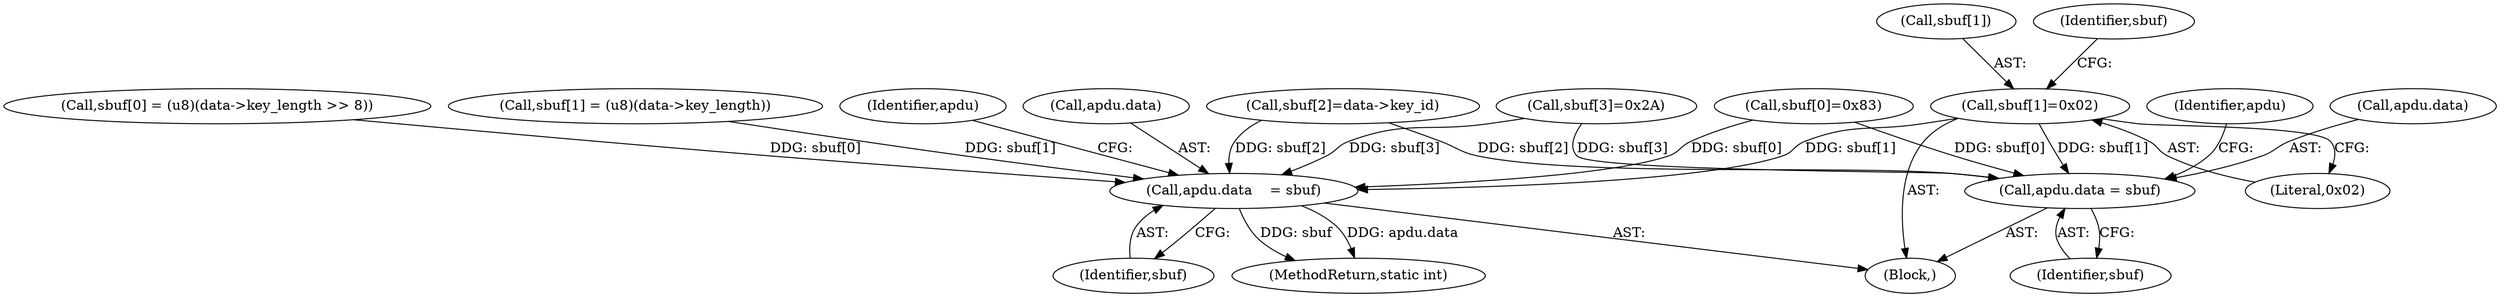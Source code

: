 digraph "0_OpenSC_8fe377e93b4b56060e5bbfb6f3142ceaeca744fa_5@array" {
"1000144" [label="(Call,sbuf[1]=0x02)"];
"1000161" [label="(Call,apdu.data = sbuf)"];
"1000245" [label="(Call,apdu.data    = sbuf)"];
"1000249" [label="(Identifier,sbuf)"];
"1000246" [label="(Call,apdu.data)"];
"1000156" [label="(Call,sbuf[3]=0x2A)"];
"1000145" [label="(Call,sbuf[1])"];
"1000107" [label="(Block,)"];
"1000149" [label="(Call,sbuf[2]=data->key_id)"];
"1000148" [label="(Literal,0x02)"];
"1000236" [label="(Call,sbuf[1] = (u8)(data->key_length))"];
"1000168" [label="(Identifier,apdu)"];
"1000151" [label="(Identifier,sbuf)"];
"1000144" [label="(Call,sbuf[1]=0x02)"];
"1000161" [label="(Call,apdu.data = sbuf)"];
"1000252" [label="(Identifier,apdu)"];
"1000245" [label="(Call,apdu.data    = sbuf)"];
"1000165" [label="(Identifier,sbuf)"];
"1000444" [label="(MethodReturn,static int)"];
"1000139" [label="(Call,sbuf[0]=0x83)"];
"1000225" [label="(Call,sbuf[0] = (u8)(data->key_length >> 8))"];
"1000162" [label="(Call,apdu.data)"];
"1000144" -> "1000107"  [label="AST: "];
"1000144" -> "1000148"  [label="CFG: "];
"1000145" -> "1000144"  [label="AST: "];
"1000148" -> "1000144"  [label="AST: "];
"1000151" -> "1000144"  [label="CFG: "];
"1000144" -> "1000161"  [label="DDG: sbuf[1]"];
"1000144" -> "1000245"  [label="DDG: sbuf[1]"];
"1000161" -> "1000107"  [label="AST: "];
"1000161" -> "1000165"  [label="CFG: "];
"1000162" -> "1000161"  [label="AST: "];
"1000165" -> "1000161"  [label="AST: "];
"1000168" -> "1000161"  [label="CFG: "];
"1000156" -> "1000161"  [label="DDG: sbuf[3]"];
"1000139" -> "1000161"  [label="DDG: sbuf[0]"];
"1000149" -> "1000161"  [label="DDG: sbuf[2]"];
"1000245" -> "1000107"  [label="AST: "];
"1000245" -> "1000249"  [label="CFG: "];
"1000246" -> "1000245"  [label="AST: "];
"1000249" -> "1000245"  [label="AST: "];
"1000252" -> "1000245"  [label="CFG: "];
"1000245" -> "1000444"  [label="DDG: apdu.data"];
"1000245" -> "1000444"  [label="DDG: sbuf"];
"1000236" -> "1000245"  [label="DDG: sbuf[1]"];
"1000156" -> "1000245"  [label="DDG: sbuf[3]"];
"1000225" -> "1000245"  [label="DDG: sbuf[0]"];
"1000149" -> "1000245"  [label="DDG: sbuf[2]"];
"1000139" -> "1000245"  [label="DDG: sbuf[0]"];
}
